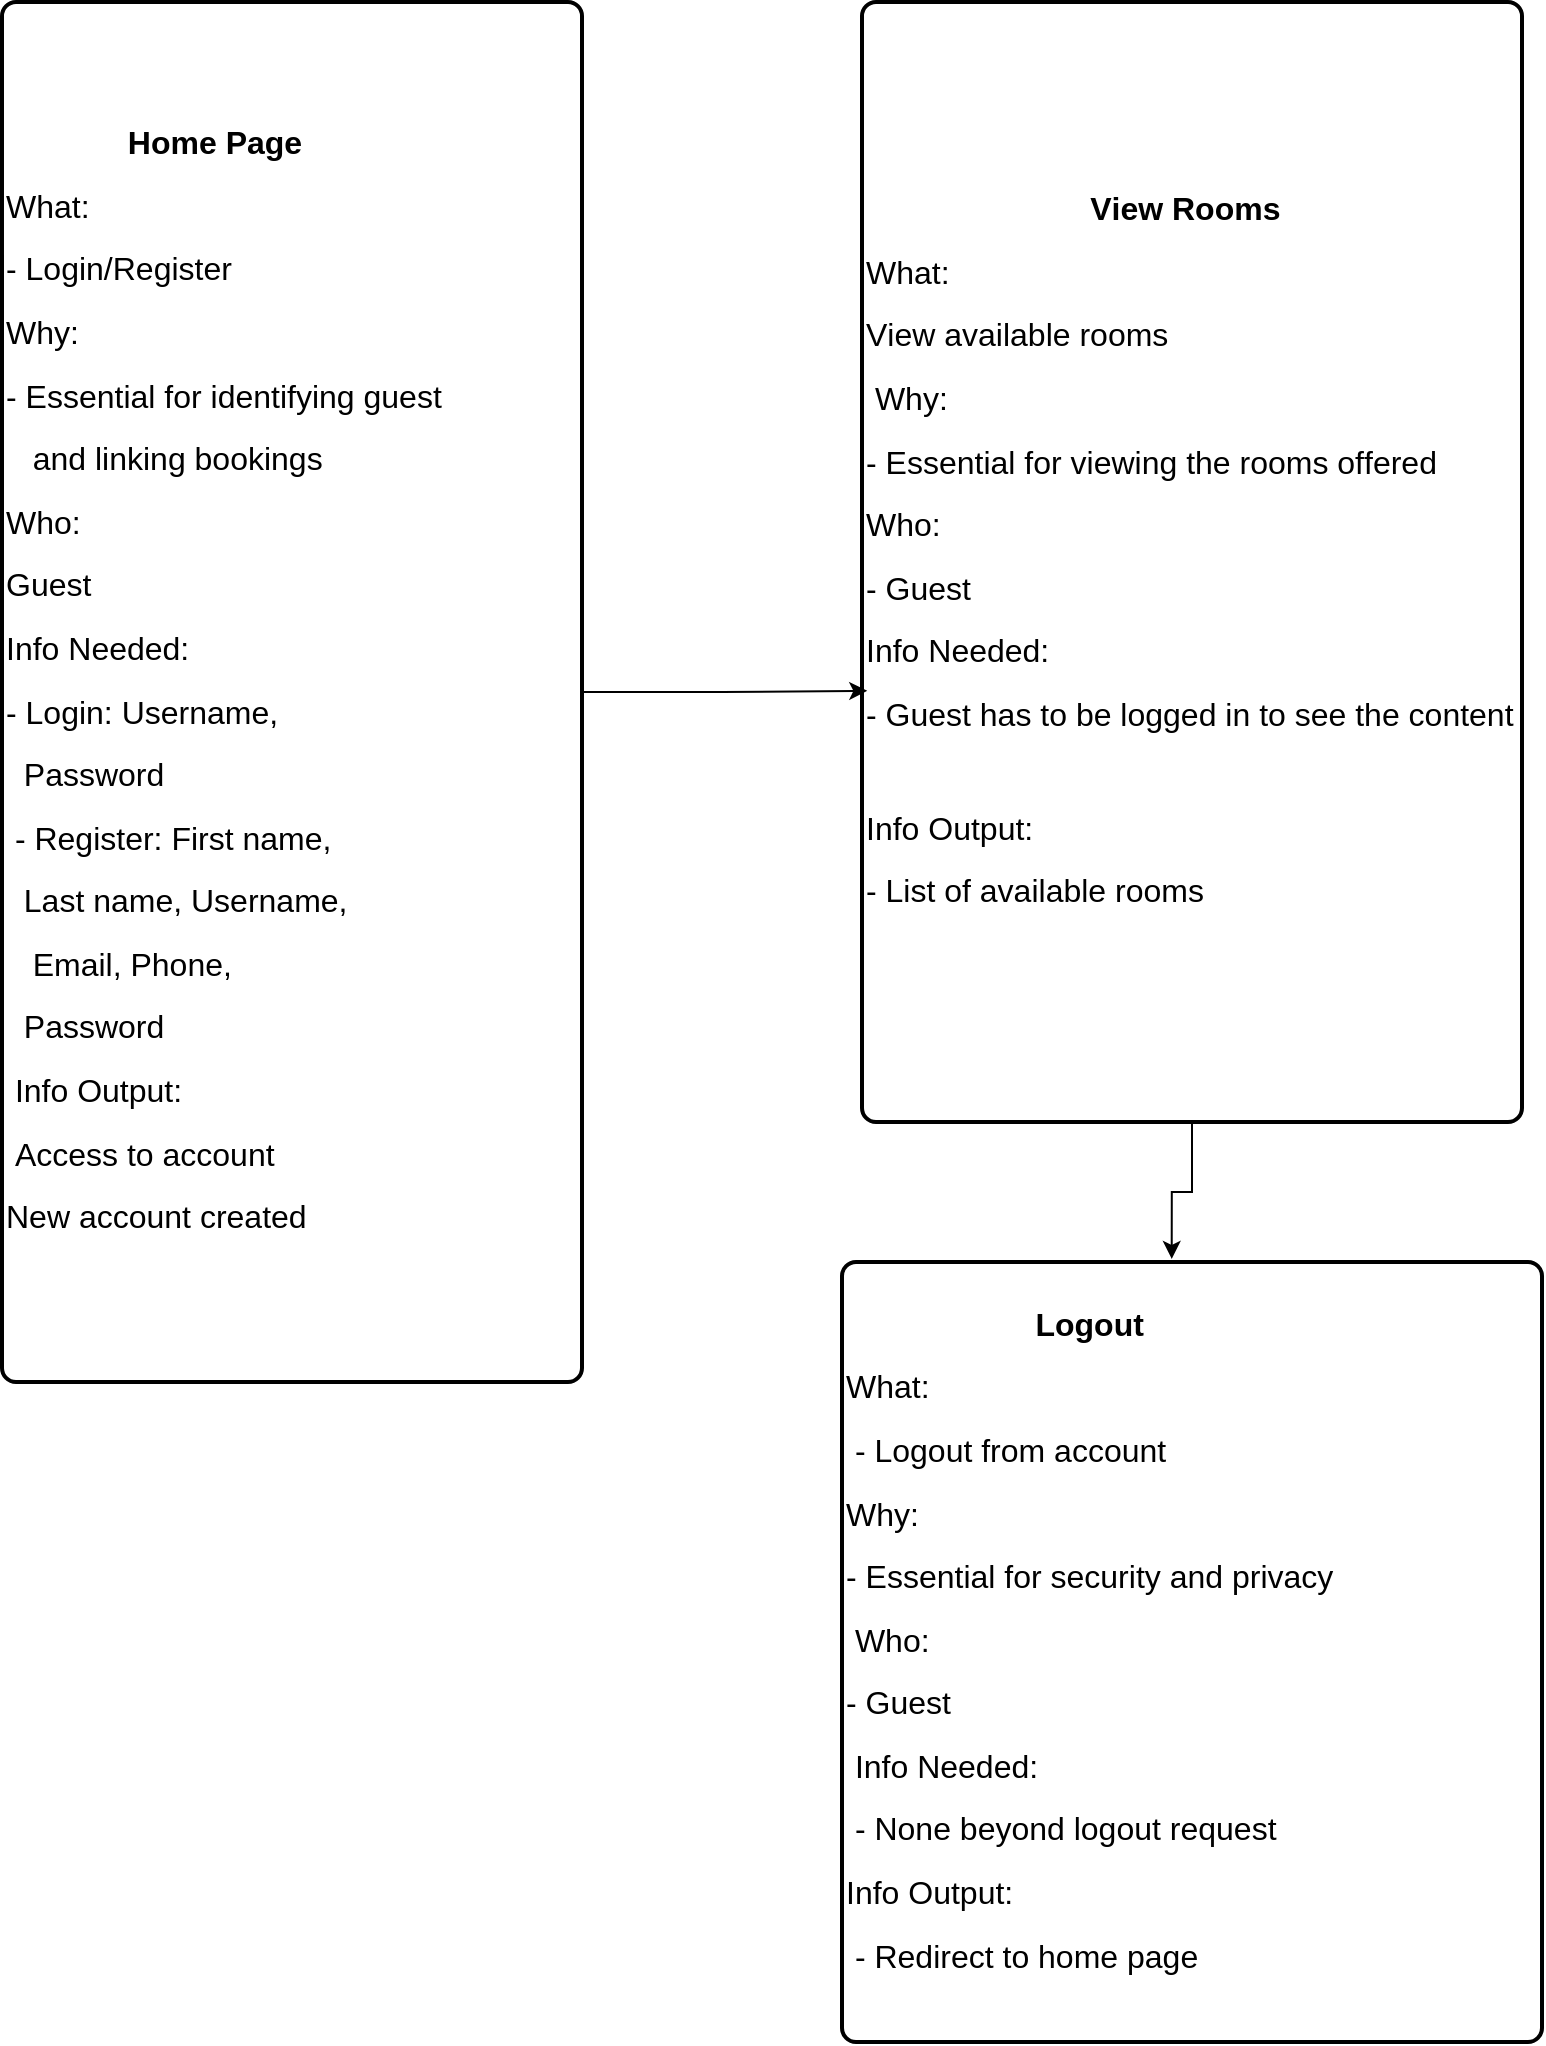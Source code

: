 <mxfile version="24.4.10" type="device">
  <diagram id="MxqQQdUui2hwVvvxZMwn" name="Page-1">
    <mxGraphModel dx="1829" dy="1738" grid="1" gridSize="10" guides="1" tooltips="1" connect="1" arrows="1" fold="1" page="1" pageScale="1" pageWidth="827" pageHeight="1169" math="0" shadow="0">
      <root>
        <mxCell id="0" />
        <mxCell id="1" parent="0" />
        <mxCell id="vOghJdvfsQeH_R52U6C_-2" value="&lt;div style=&quot;-webkit-user-drag: none; -webkit-tap-highlight-color: transparent; margin: 0px; padding: 0px; user-select: text; clear: both; cursor: text; overflow: visible; position: relative; direction: ltr; font-family: &amp;quot;Segoe UI&amp;quot;, &amp;quot;Segoe UI Web&amp;quot;, Arial, Verdana, sans-serif; background-color: rgb(255, 255, 255);&quot; class=&quot;OutlineElement Ltr SCXW244454190 BCX8&quot;&gt;&lt;p style=&quot;text-align: center; -webkit-user-drag: none; -webkit-tap-highlight-color: transparent; margin: 0px 0px 10.667px; padding: 0px; user-select: text; overflow-wrap: break-word; white-space-collapse: preserve; vertical-align: baseline; font-kerning: none; background-color: transparent; color: windowtext;&quot; lang=&quot;EN-US&quot; class=&quot;Paragraph SCXW244454190 BCX8&quot;&gt;&lt;span style=&quot;-webkit-user-drag: none; -webkit-tap-highlight-color: transparent; margin: 0px; padding: 0px; user-select: text; font-variant-ligatures: none !important; font-size: 12pt; line-height: 20.925px; font-family: Aptos, Aptos_EmbeddedFont, Aptos_MSFontService, sans-serif;&quot; class=&quot;TextRun SCXW244454190 BCX8&quot; lang=&quot;EN-US&quot; data-contrast=&quot;auto&quot;&gt;&lt;b&gt;Home Page&amp;nbsp;&lt;/b&gt;&amp;nbsp;&amp;nbsp;&amp;nbsp;&amp;nbsp;&amp;nbsp;&amp;nbsp;&lt;/span&gt;&lt;span style=&quot;-webkit-user-drag: none; -webkit-tap-highlight-color: transparent; margin: 0px; padding: 0px; user-select: text; font-size: 12pt; line-height: 20.925px; font-family: Aptos, Aptos_EmbeddedFont, Aptos_MSFontService, sans-serif;&quot; data-ccp-props=&quot;{}&quot; class=&quot;EOP SCXW244454190 BCX8&quot;&gt;&amp;nbsp;&lt;/span&gt;&lt;/p&gt;&lt;/div&gt;&lt;div style=&quot;-webkit-user-drag: none; -webkit-tap-highlight-color: transparent; margin: 0px; padding: 0px; user-select: text; clear: both; cursor: text; overflow: visible; position: relative; direction: ltr; font-family: &amp;quot;Segoe UI&amp;quot;, &amp;quot;Segoe UI Web&amp;quot;, Arial, Verdana, sans-serif; background-color: rgb(255, 255, 255);&quot; class=&quot;OutlineElement Ltr SCXW244454190 BCX8&quot;&gt;&lt;p style=&quot;-webkit-user-drag: none; -webkit-tap-highlight-color: transparent; margin: 0px 0px 10.667px; padding: 0px; user-select: text; overflow-wrap: break-word; white-space-collapse: preserve; vertical-align: baseline; font-kerning: none; background-color: transparent; color: windowtext;&quot; lang=&quot;EN-US&quot; class=&quot;Paragraph SCXW244454190 BCX8&quot;&gt;&lt;span style=&quot;-webkit-user-drag: none; -webkit-tap-highlight-color: transparent; margin: 0px; padding: 0px; user-select: text; font-variant-ligatures: none !important; font-size: 12pt; line-height: 20.925px; font-family: Aptos, Aptos_EmbeddedFont, Aptos_MSFontService, sans-serif;&quot; class=&quot;TextRun SCXW244454190 BCX8&quot; lang=&quot;EN-US&quot; data-contrast=&quot;auto&quot;&gt;What:&amp;nbsp;&amp;nbsp;&amp;nbsp;&amp;nbsp;&amp;nbsp;&amp;nbsp;&amp;nbsp;&amp;nbsp;&amp;nbsp;&amp;nbsp;&amp;nbsp;&amp;nbsp;&amp;nbsp;&amp;nbsp;&amp;nbsp;&amp;nbsp;&amp;nbsp;&amp;nbsp; &lt;/span&gt;&lt;span style=&quot;-webkit-user-drag: none; -webkit-tap-highlight-color: transparent; margin: 0px; padding: 0px; user-select: text; font-size: 12pt; line-height: 20.925px; font-family: Aptos, Aptos_EmbeddedFont, Aptos_MSFontService, sans-serif;&quot; data-ccp-props=&quot;{}&quot; class=&quot;EOP SCXW244454190 BCX8&quot;&gt;&amp;nbsp;&lt;/span&gt;&lt;/p&gt;&lt;/div&gt;&lt;div style=&quot;-webkit-user-drag: none; -webkit-tap-highlight-color: transparent; margin: 0px; padding: 0px; user-select: text; clear: both; cursor: text; overflow: visible; position: relative; direction: ltr; font-family: &amp;quot;Segoe UI&amp;quot;, &amp;quot;Segoe UI Web&amp;quot;, Arial, Verdana, sans-serif; background-color: rgb(255, 255, 255);&quot; class=&quot;OutlineElement Ltr SCXW244454190 BCX8&quot;&gt;&lt;p style=&quot;-webkit-user-drag: none; -webkit-tap-highlight-color: transparent; margin: 0px 0px 10.667px; padding: 0px; user-select: text; overflow-wrap: break-word; white-space-collapse: preserve; vertical-align: baseline; font-kerning: none; background-color: transparent; color: windowtext;&quot; lang=&quot;EN-US&quot; class=&quot;Paragraph SCXW244454190 BCX8&quot;&gt;&lt;span style=&quot;-webkit-user-drag: none; -webkit-tap-highlight-color: transparent; margin: 0px; padding: 0px; user-select: text; font-variant-ligatures: none !important; font-size: 12pt; line-height: 20.925px; font-family: Aptos, Aptos_EmbeddedFont, Aptos_MSFontService, sans-serif;&quot; class=&quot;TextRun SCXW244454190 BCX8&quot; lang=&quot;EN-US&quot; data-contrast=&quot;auto&quot;&gt;- Login/Register&amp;nbsp;&amp;nbsp;&amp;nbsp;&amp;nbsp;&amp;nbsp;&amp;nbsp;&amp;nbsp; &lt;/span&gt;&lt;span style=&quot;-webkit-user-drag: none; -webkit-tap-highlight-color: transparent; margin: 0px; padding: 0px; user-select: text; font-size: 12pt; line-height: 20.925px; font-family: Aptos, Aptos_EmbeddedFont, Aptos_MSFontService, sans-serif;&quot; data-ccp-props=&quot;{}&quot; class=&quot;EOP SCXW244454190 BCX8&quot;&gt;&amp;nbsp;&lt;/span&gt;&lt;/p&gt;&lt;/div&gt;&lt;div style=&quot;-webkit-user-drag: none; -webkit-tap-highlight-color: transparent; margin: 0px; padding: 0px; user-select: text; clear: both; cursor: text; overflow: visible; position: relative; direction: ltr; font-family: &amp;quot;Segoe UI&amp;quot;, &amp;quot;Segoe UI Web&amp;quot;, Arial, Verdana, sans-serif; background-color: rgb(255, 255, 255);&quot; class=&quot;OutlineElement Ltr SCXW244454190 BCX8&quot;&gt;&lt;p style=&quot;-webkit-user-drag: none; -webkit-tap-highlight-color: transparent; margin: 0px 0px 10.667px; padding: 0px; user-select: text; overflow-wrap: break-word; white-space-collapse: preserve; vertical-align: baseline; font-kerning: none; background-color: transparent; color: windowtext;&quot; lang=&quot;EN-US&quot; class=&quot;Paragraph SCXW244454190 BCX8&quot;&gt;&lt;span style=&quot;-webkit-user-drag: none; -webkit-tap-highlight-color: transparent; margin: 0px; padding: 0px; user-select: text; font-variant-ligatures: none !important; font-size: 12pt; line-height: 20.925px; font-family: Aptos, Aptos_EmbeddedFont, Aptos_MSFontService, sans-serif;&quot; class=&quot;TextRun SCXW244454190 BCX8&quot; lang=&quot;EN-US&quot; data-contrast=&quot;auto&quot;&gt;Why:&amp;nbsp;&amp;nbsp;&amp;nbsp;&amp;nbsp;&amp;nbsp;&amp;nbsp;&amp;nbsp;&amp;nbsp;&amp;nbsp;&amp;nbsp;&amp;nbsp;&amp;nbsp;&amp;nbsp;&amp;nbsp;&amp;nbsp;&amp;nbsp;&amp;nbsp;&amp;nbsp;&amp;nbsp; &lt;/span&gt;&lt;span style=&quot;-webkit-user-drag: none; -webkit-tap-highlight-color: transparent; margin: 0px; padding: 0px; user-select: text; font-size: 12pt; line-height: 20.925px; font-family: Aptos, Aptos_EmbeddedFont, Aptos_MSFontService, sans-serif;&quot; data-ccp-props=&quot;{}&quot; class=&quot;EOP SCXW244454190 BCX8&quot;&gt;&amp;nbsp;&lt;/span&gt;&lt;/p&gt;&lt;/div&gt;&lt;div style=&quot;-webkit-user-drag: none; -webkit-tap-highlight-color: transparent; margin: 0px; padding: 0px; user-select: text; clear: both; cursor: text; overflow: visible; position: relative; direction: ltr; font-family: &amp;quot;Segoe UI&amp;quot;, &amp;quot;Segoe UI Web&amp;quot;, Arial, Verdana, sans-serif; background-color: rgb(255, 255, 255);&quot; class=&quot;OutlineElement Ltr SCXW244454190 BCX8&quot;&gt;&lt;p style=&quot;-webkit-user-drag: none; -webkit-tap-highlight-color: transparent; margin: 0px 0px 10.667px; padding: 0px; user-select: text; overflow-wrap: break-word; white-space-collapse: preserve; vertical-align: baseline; font-kerning: none; background-color: transparent; color: windowtext;&quot; lang=&quot;EN-US&quot; class=&quot;Paragraph SCXW244454190 BCX8&quot;&gt;&lt;span style=&quot;-webkit-user-drag: none; -webkit-tap-highlight-color: transparent; margin: 0px; padding: 0px; user-select: text; font-variant-ligatures: none !important; font-size: 12pt; line-height: 20.925px; font-family: Aptos, Aptos_EmbeddedFont, Aptos_MSFontService, sans-serif;&quot; class=&quot;TextRun SCXW244454190 BCX8&quot; lang=&quot;EN-US&quot; data-contrast=&quot;auto&quot;&gt;- Essential for&amp;nbsp;&lt;/span&gt;&lt;span style=&quot;background-color: transparent; color: windowtext; -webkit-user-drag: none; -webkit-tap-highlight-color: transparent; margin: 0px; padding: 0px; user-select: text; font-size: 12pt; line-height: 20.925px; font-family: Aptos, Aptos_EmbeddedFont, Aptos_MSFontService, sans-serif; font-variant-ligatures: none !important;&quot; class=&quot;TextRun SCXW244454190 BCX8&quot; lang=&quot;EN-US&quot; data-contrast=&quot;auto&quot;&gt;&lt;span style=&quot;-webkit-user-drag: none; -webkit-tap-highlight-color: transparent; margin: 0px; padding: 0px; user-select: text;&quot; class=&quot;NormalTextRun SCXW244454190 BCX8&quot;&gt;identifying&lt;/span&gt;&lt;span style=&quot;-webkit-user-drag: none; -webkit-tap-highlight-color: transparent; margin: 0px; padding: 0px; user-select: text;&quot; class=&quot;NormalTextRun SCXW244454190 BCX8&quot;&gt; guest&amp;nbsp;&amp;nbsp;&amp;nbsp;&amp;nbsp; &lt;/span&gt;&lt;/span&gt;&lt;span style=&quot;background-color: transparent; color: windowtext; -webkit-user-drag: none; -webkit-tap-highlight-color: transparent; margin: 0px; padding: 0px; user-select: text; font-size: 12pt; line-height: 20.925px; font-family: Aptos, Aptos_EmbeddedFont, Aptos_MSFontService, sans-serif;&quot; data-ccp-props=&quot;{}&quot; class=&quot;EOP SCXW244454190 BCX8&quot;&gt;&amp;nbsp;&lt;/span&gt;&lt;/p&gt;&lt;/div&gt;&lt;div style=&quot;-webkit-user-drag: none; -webkit-tap-highlight-color: transparent; margin: 0px; padding: 0px; user-select: text; clear: both; cursor: text; overflow: visible; position: relative; direction: ltr; font-family: &amp;quot;Segoe UI&amp;quot;, &amp;quot;Segoe UI Web&amp;quot;, Arial, Verdana, sans-serif; background-color: rgb(255, 255, 255);&quot; class=&quot;OutlineElement Ltr SCXW244454190 BCX8&quot;&gt;&lt;p style=&quot;-webkit-user-drag: none; -webkit-tap-highlight-color: transparent; margin: 0px 0px 10.667px; padding: 0px; user-select: text; overflow-wrap: break-word; white-space-collapse: preserve; vertical-align: baseline; font-kerning: none; background-color: transparent; color: windowtext;&quot; lang=&quot;EN-US&quot; class=&quot;Paragraph SCXW244454190 BCX8&quot;&gt;&lt;span style=&quot;-webkit-user-drag: none; -webkit-tap-highlight-color: transparent; margin: 0px; padding: 0px; user-select: text; font-variant-ligatures: none !important; font-size: 12pt; line-height: 20.925px; font-family: Aptos, Aptos_EmbeddedFont, Aptos_MSFontService, sans-serif;&quot; class=&quot;TextRun SCXW244454190 BCX8&quot; lang=&quot;EN-US&quot; data-contrast=&quot;auto&quot;&gt;&lt;span style=&quot;-webkit-user-drag: none; -webkit-tap-highlight-color: transparent; margin: 0px; padding: 0px; user-select: text;&quot; class=&quot;NormalTextRun SCXW244454190 BCX8&quot;&gt;&amp;nbsp;&amp;nbsp; and linking &lt;/span&gt;&lt;span style=&quot;-webkit-user-drag: none; -webkit-tap-highlight-color: transparent; margin: 0px; padding: 0px; user-select: text;&quot; class=&quot;NormalTextRun SCXW244454190 BCX8&quot;&gt;bookings&amp;nbsp; &lt;/span&gt;&lt;/span&gt;&lt;span style=&quot;-webkit-user-drag: none; -webkit-tap-highlight-color: transparent; margin: 0px; padding: 0px; user-select: text; font-size: 12pt; line-height: 20.925px; font-family: Aptos, Aptos_EmbeddedFont, Aptos_MSFontService, sans-serif;&quot; data-ccp-props=&quot;{}&quot; class=&quot;EOP SCXW244454190 BCX8&quot;&gt;&amp;nbsp;&lt;/span&gt;&lt;/p&gt;&lt;/div&gt;&lt;div style=&quot;-webkit-user-drag: none; -webkit-tap-highlight-color: transparent; margin: 0px; padding: 0px; user-select: text; clear: both; cursor: text; overflow: visible; position: relative; direction: ltr; font-family: &amp;quot;Segoe UI&amp;quot;, &amp;quot;Segoe UI Web&amp;quot;, Arial, Verdana, sans-serif; background-color: rgb(255, 255, 255);&quot; class=&quot;OutlineElement Ltr SCXW244454190 BCX8&quot;&gt;&lt;p style=&quot;-webkit-user-drag: none; -webkit-tap-highlight-color: transparent; margin: 0px 0px 10.667px; padding: 0px; user-select: text; overflow-wrap: break-word; white-space-collapse: preserve; vertical-align: baseline; font-kerning: none; background-color: transparent; color: windowtext;&quot; lang=&quot;EN-US&quot; class=&quot;Paragraph SCXW244454190 BCX8&quot;&gt;&lt;span style=&quot;-webkit-user-drag: none; -webkit-tap-highlight-color: transparent; margin: 0px; padding: 0px; user-select: text; font-variant-ligatures: none !important; font-size: 12pt; line-height: 20.925px; font-family: Aptos, Aptos_EmbeddedFont, Aptos_MSFontService, sans-serif;&quot; class=&quot;TextRun SCXW244454190 BCX8&quot; lang=&quot;EN-US&quot; data-contrast=&quot;auto&quot;&gt;Who:&amp;nbsp;&amp;nbsp;&amp;nbsp;&amp;nbsp;&amp;nbsp;&amp;nbsp;&amp;nbsp;&amp;nbsp;&amp;nbsp;&amp;nbsp;&amp;nbsp;&amp;nbsp;&amp;nbsp;&amp;nbsp;&amp;nbsp;&amp;nbsp;&amp;nbsp;&amp;nbsp;&amp;nbsp; &lt;/span&gt;&lt;span style=&quot;-webkit-user-drag: none; -webkit-tap-highlight-color: transparent; margin: 0px; padding: 0px; user-select: text; font-size: 12pt; line-height: 20.925px; font-family: Aptos, Aptos_EmbeddedFont, Aptos_MSFontService, sans-serif;&quot; data-ccp-props=&quot;{}&quot; class=&quot;EOP SCXW244454190 BCX8&quot;&gt;&amp;nbsp;&lt;/span&gt;&lt;/p&gt;&lt;/div&gt;&lt;div style=&quot;-webkit-user-drag: none; -webkit-tap-highlight-color: transparent; margin: 0px; padding: 0px; user-select: text; clear: both; cursor: text; overflow: visible; position: relative; direction: ltr; font-family: &amp;quot;Segoe UI&amp;quot;, &amp;quot;Segoe UI Web&amp;quot;, Arial, Verdana, sans-serif; background-color: rgb(255, 255, 255);&quot; class=&quot;OutlineElement Ltr SCXW244454190 BCX8&quot;&gt;&lt;p style=&quot;-webkit-user-drag: none; -webkit-tap-highlight-color: transparent; margin: 0px 0px 10.667px; padding: 0px; user-select: text; overflow-wrap: break-word; white-space-collapse: preserve; vertical-align: baseline; font-kerning: none; background-color: transparent; color: windowtext;&quot; lang=&quot;EN-US&quot; class=&quot;Paragraph SCXW244454190 BCX8&quot;&gt;&lt;span style=&quot;-webkit-user-drag: none; -webkit-tap-highlight-color: transparent; margin: 0px; padding: 0px; user-select: text; font-variant-ligatures: none !important; font-size: 12pt; line-height: 20.925px; font-family: Aptos, Aptos_EmbeddedFont, Aptos_MSFontService, sans-serif;&quot; class=&quot;TextRun SCXW244454190 BCX8&quot; lang=&quot;EN-US&quot; data-contrast=&quot;auto&quot;&gt;Guest&amp;nbsp;&amp;nbsp;&amp;nbsp;&amp;nbsp;&amp;nbsp;&amp;nbsp;&amp;nbsp;&amp;nbsp;&amp;nbsp;&amp;nbsp;&amp;nbsp;&amp;nbsp;&amp;nbsp;&amp;nbsp;&amp;nbsp;&amp;nbsp; &lt;/span&gt;&lt;span style=&quot;-webkit-user-drag: none; -webkit-tap-highlight-color: transparent; margin: 0px; padding: 0px; user-select: text; font-size: 12pt; line-height: 20.925px; font-family: Aptos, Aptos_EmbeddedFont, Aptos_MSFontService, sans-serif;&quot; data-ccp-props=&quot;{}&quot; class=&quot;EOP SCXW244454190 BCX8&quot;&gt;&amp;nbsp;&lt;/span&gt;&lt;/p&gt;&lt;/div&gt;&lt;div style=&quot;-webkit-user-drag: none; -webkit-tap-highlight-color: transparent; margin: 0px; padding: 0px; user-select: text; clear: both; cursor: text; overflow: visible; position: relative; direction: ltr; font-family: &amp;quot;Segoe UI&amp;quot;, &amp;quot;Segoe UI Web&amp;quot;, Arial, Verdana, sans-serif; background-color: rgb(255, 255, 255);&quot; class=&quot;OutlineElement Ltr SCXW244454190 BCX8&quot;&gt;&lt;p style=&quot;-webkit-user-drag: none; -webkit-tap-highlight-color: transparent; margin: 0px 0px 10.667px; padding: 0px; user-select: text; overflow-wrap: break-word; white-space-collapse: preserve; vertical-align: baseline; font-kerning: none; background-color: transparent; color: windowtext;&quot; lang=&quot;EN-US&quot; class=&quot;Paragraph SCXW244454190 BCX8&quot;&gt;&lt;span style=&quot;-webkit-user-drag: none; -webkit-tap-highlight-color: transparent; margin: 0px; padding: 0px; user-select: text; font-variant-ligatures: none !important; font-size: 12pt; line-height: 20.925px; font-family: Aptos, Aptos_EmbeddedFont, Aptos_MSFontService, sans-serif;&quot; class=&quot;TextRun SCXW244454190 BCX8&quot; lang=&quot;EN-US&quot; data-contrast=&quot;auto&quot;&gt;Info Needed:&amp;nbsp;&lt;/span&gt;&lt;span style=&quot;-webkit-user-drag: none; -webkit-tap-highlight-color: transparent; margin: 0px; padding: 0px; user-select: text; font-size: 12pt; line-height: 20.925px; font-family: Aptos, Aptos_EmbeddedFont, Aptos_MSFontService, sans-serif;&quot; data-ccp-props=&quot;{}&quot; class=&quot;EOP SCXW244454190 BCX8&quot;&gt;&amp;nbsp;&lt;/span&gt;&lt;/p&gt;&lt;/div&gt;&lt;div style=&quot;-webkit-user-drag: none; -webkit-tap-highlight-color: transparent; margin: 0px; padding: 0px; user-select: text; clear: both; cursor: text; overflow: visible; position: relative; direction: ltr; font-family: &amp;quot;Segoe UI&amp;quot;, &amp;quot;Segoe UI Web&amp;quot;, Arial, Verdana, sans-serif; background-color: rgb(255, 255, 255);&quot; class=&quot;OutlineElement Ltr SCXW244454190 BCX8&quot;&gt;&lt;p style=&quot;-webkit-user-drag: none; -webkit-tap-highlight-color: transparent; margin: 0px 0px 10.667px; padding: 0px; user-select: text; overflow-wrap: break-word; white-space-collapse: preserve; vertical-align: baseline; font-kerning: none; background-color: transparent; color: windowtext;&quot; lang=&quot;EN-US&quot; class=&quot;Paragraph SCXW244454190 BCX8&quot;&gt;&lt;span style=&quot;-webkit-user-drag: none; -webkit-tap-highlight-color: transparent; margin: 0px; padding: 0px; user-select: text; font-variant-ligatures: none !important; font-size: 12pt; line-height: 20.925px; font-family: Aptos, Aptos_EmbeddedFont, Aptos_MSFontService, sans-serif;&quot; class=&quot;TextRun SCXW244454190 BCX8&quot; lang=&quot;EN-US&quot; data-contrast=&quot;auto&quot;&gt;&lt;span style=&quot;-webkit-user-drag: none; -webkit-tap-highlight-color: transparent; margin: 0px; padding: 0px; user-select: text;&quot; class=&quot;NormalTextRun SCXW244454190 BCX8&quot;&gt;- Login: &lt;/span&gt;&lt;span style=&quot;-webkit-user-drag: none; -webkit-tap-highlight-color: transparent; margin: 0px; padding: 0px; user-select: text;&quot; class=&quot;NormalTextRun SCXW244454190 BCX8&quot;&gt;Username,&amp;nbsp;&amp;nbsp;&amp;nbsp;&lt;/span&gt;&lt;span style=&quot;-webkit-user-drag: none; -webkit-tap-highlight-color: transparent; margin: 0px; padding: 0px; user-select: text;&quot; class=&quot;NormalTextRun SCXW244454190 BCX8&quot;&gt;&amp;nbsp;&amp;nbsp; &lt;/span&gt;&lt;/span&gt;&lt;span style=&quot;-webkit-user-drag: none; -webkit-tap-highlight-color: transparent; margin: 0px; padding: 0px; user-select: text; font-size: 12pt; line-height: 20.925px; font-family: Aptos, Aptos_EmbeddedFont, Aptos_MSFontService, sans-serif;&quot; data-ccp-props=&quot;{}&quot; class=&quot;EOP SCXW244454190 BCX8&quot;&gt;&amp;nbsp;&lt;/span&gt;&lt;/p&gt;&lt;/div&gt;&lt;div style=&quot;-webkit-user-drag: none; -webkit-tap-highlight-color: transparent; margin: 0px; padding: 0px; user-select: text; clear: both; cursor: text; overflow: visible; position: relative; direction: ltr; font-family: &amp;quot;Segoe UI&amp;quot;, &amp;quot;Segoe UI Web&amp;quot;, Arial, Verdana, sans-serif; background-color: rgb(255, 255, 255);&quot; class=&quot;OutlineElement Ltr SCXW244454190 BCX8&quot;&gt;&lt;p style=&quot;-webkit-user-drag: none; -webkit-tap-highlight-color: transparent; margin: 0px 0px 10.667px; padding: 0px; user-select: text; overflow-wrap: break-word; white-space-collapse: preserve; vertical-align: baseline; font-kerning: none; background-color: transparent; color: windowtext;&quot; lang=&quot;EN-US&quot; class=&quot;Paragraph SCXW244454190 BCX8&quot;&gt;&lt;span style=&quot;-webkit-user-drag: none; -webkit-tap-highlight-color: transparent; margin: 0px; padding: 0px; user-select: text; font-variant-ligatures: none !important; font-size: 12pt; line-height: 20.925px; font-family: Aptos, Aptos_EmbeddedFont, Aptos_MSFontService, sans-serif;&quot; class=&quot;TextRun SCXW244454190 BCX8&quot; lang=&quot;EN-US&quot; data-contrast=&quot;auto&quot;&gt;&amp;nbsp; Password&amp;nbsp;&amp;nbsp;&amp;nbsp;&amp;nbsp;&amp;nbsp;&amp;nbsp;&amp;nbsp;&amp;nbsp;&amp;nbsp;&amp;nbsp;&amp;nbsp;&amp;nbsp;&amp;nbsp; &lt;/span&gt;&lt;span style=&quot;-webkit-user-drag: none; -webkit-tap-highlight-color: transparent; margin: 0px; padding: 0px; user-select: text; font-size: 12pt; line-height: 20.925px; font-family: Aptos, Aptos_EmbeddedFont, Aptos_MSFontService, sans-serif;&quot; data-ccp-props=&quot;{}&quot; class=&quot;EOP SCXW244454190 BCX8&quot;&gt;&amp;nbsp;&lt;/span&gt;&lt;/p&gt;&lt;/div&gt;&lt;div style=&quot;-webkit-user-drag: none; -webkit-tap-highlight-color: transparent; margin: 0px; padding: 0px; user-select: text; clear: both; cursor: text; overflow: visible; position: relative; direction: ltr; font-family: &amp;quot;Segoe UI&amp;quot;, &amp;quot;Segoe UI Web&amp;quot;, Arial, Verdana, sans-serif; background-color: rgb(255, 255, 255);&quot; class=&quot;OutlineElement Ltr SCXW244454190 BCX8&quot;&gt;&lt;p style=&quot;-webkit-user-drag: none; -webkit-tap-highlight-color: transparent; margin: 0px 0px 10.667px; padding: 0px; user-select: text; overflow-wrap: break-word; white-space-collapse: preserve; vertical-align: baseline; font-kerning: none; background-color: transparent; color: windowtext;&quot; lang=&quot;EN-US&quot; class=&quot;Paragraph SCXW244454190 BCX8&quot;&gt;&lt;span style=&quot;-webkit-user-drag: none; -webkit-tap-highlight-color: transparent; margin: 0px; padding: 0px; user-select: text; font-variant-ligatures: none !important; font-size: 12pt; line-height: 20.925px; font-family: Aptos, Aptos_EmbeddedFont, Aptos_MSFontService, sans-serif;&quot; class=&quot;TextRun SCXW244454190 BCX8&quot; lang=&quot;EN-US&quot; data-contrast=&quot;auto&quot;&gt; - Register: First name, &lt;/span&gt;&lt;span style=&quot;-webkit-user-drag: none; -webkit-tap-highlight-color: transparent; margin: 0px; padding: 0px; user-select: text; font-size: 12pt; line-height: 20.925px; font-family: Aptos, Aptos_EmbeddedFont, Aptos_MSFontService, sans-serif;&quot; data-ccp-props=&quot;{}&quot; class=&quot;EOP SCXW244454190 BCX8&quot;&gt;&amp;nbsp;&lt;/span&gt;&lt;/p&gt;&lt;/div&gt;&lt;div style=&quot;-webkit-user-drag: none; -webkit-tap-highlight-color: transparent; margin: 0px; padding: 0px; user-select: text; clear: both; cursor: text; overflow: visible; position: relative; direction: ltr; font-family: &amp;quot;Segoe UI&amp;quot;, &amp;quot;Segoe UI Web&amp;quot;, Arial, Verdana, sans-serif; background-color: rgb(255, 255, 255);&quot; class=&quot;OutlineElement Ltr SCXW244454190 BCX8&quot;&gt;&lt;p style=&quot;-webkit-user-drag: none; -webkit-tap-highlight-color: transparent; margin: 0px 0px 10.667px; padding: 0px; user-select: text; overflow-wrap: break-word; white-space-collapse: preserve; vertical-align: baseline; font-kerning: none; background-color: transparent; color: windowtext;&quot; lang=&quot;EN-US&quot; class=&quot;Paragraph SCXW244454190 BCX8&quot;&gt;&lt;span style=&quot;-webkit-user-drag: none; -webkit-tap-highlight-color: transparent; margin: 0px; padding: 0px; user-select: text; font-variant-ligatures: none !important; font-size: 12pt; line-height: 20.925px; font-family: Aptos, Aptos_EmbeddedFont, Aptos_MSFontService, sans-serif;&quot; class=&quot;TextRun SCXW244454190 BCX8&quot; lang=&quot;EN-US&quot; data-contrast=&quot;auto&quot;&gt;&lt;span style=&quot;-webkit-user-drag: none; -webkit-tap-highlight-color: transparent; margin: 0px; padding: 0px; user-select: text;&quot; class=&quot;NormalTextRun SCXW244454190 BCX8&quot;&gt;&amp;nbsp; Last&lt;/span&gt;&lt;span style=&quot;-webkit-user-drag: none; -webkit-tap-highlight-color: transparent; margin: 0px; padding: 0px; user-select: text;&quot; class=&quot;NormalTextRun SCXW244454190 BCX8&quot;&gt; name, Username,&amp;nbsp; &lt;/span&gt;&lt;/span&gt;&lt;span style=&quot;-webkit-user-drag: none; -webkit-tap-highlight-color: transparent; margin: 0px; padding: 0px; user-select: text; font-size: 12pt; line-height: 20.925px; font-family: Aptos, Aptos_EmbeddedFont, Aptos_MSFontService, sans-serif;&quot; data-ccp-props=&quot;{}&quot; class=&quot;EOP SCXW244454190 BCX8&quot;&gt;&amp;nbsp;&lt;/span&gt;&lt;/p&gt;&lt;/div&gt;&lt;div style=&quot;-webkit-user-drag: none; -webkit-tap-highlight-color: transparent; margin: 0px; padding: 0px; user-select: text; clear: both; cursor: text; overflow: visible; position: relative; direction: ltr; font-family: &amp;quot;Segoe UI&amp;quot;, &amp;quot;Segoe UI Web&amp;quot;, Arial, Verdana, sans-serif; background-color: rgb(255, 255, 255);&quot; class=&quot;OutlineElement Ltr SCXW244454190 BCX8&quot;&gt;&lt;p style=&quot;-webkit-user-drag: none; -webkit-tap-highlight-color: transparent; margin: 0px 0px 10.667px; padding: 0px; user-select: text; overflow-wrap: break-word; white-space-collapse: preserve; vertical-align: baseline; font-kerning: none; background-color: transparent; color: windowtext;&quot; lang=&quot;EN-US&quot; class=&quot;Paragraph SCXW244454190 BCX8&quot;&gt;&lt;span style=&quot;-webkit-user-drag: none; -webkit-tap-highlight-color: transparent; margin: 0px; padding: 0px; user-select: text; font-variant-ligatures: none !important; font-size: 12pt; line-height: 20.925px; font-family: Aptos, Aptos_EmbeddedFont, Aptos_MSFontService, sans-serif;&quot; class=&quot;TextRun SCXW244454190 BCX8&quot; lang=&quot;EN-US&quot; data-contrast=&quot;auto&quot;&gt;&lt;span style=&quot;-webkit-user-drag: none; -webkit-tap-highlight-color: transparent; margin: 0px; padding: 0px; user-select: text;&quot; class=&quot;NormalTextRun SCXW244454190 BCX8&quot;&gt;&amp;nbsp;&amp;nbsp; Email, &lt;/span&gt;&lt;span style=&quot;-webkit-user-drag: none; -webkit-tap-highlight-color: transparent; margin: 0px; padding: 0px; user-select: text;&quot; class=&quot;NormalTextRun SCXW244454190 BCX8&quot;&gt;Phone,&amp;nbsp;&amp;nbsp;&amp;nbsp;&lt;/span&gt;&lt;span style=&quot;-webkit-user-drag: none; -webkit-tap-highlight-color: transparent; margin: 0px; padding: 0px; user-select: text;&quot; class=&quot;NormalTextRun SCXW244454190 BCX8&quot;&gt;&amp;nbsp;&amp;nbsp;&amp;nbsp;&amp;nbsp;&amp;nbsp; &lt;/span&gt;&lt;/span&gt;&lt;span style=&quot;-webkit-user-drag: none; -webkit-tap-highlight-color: transparent; margin: 0px; padding: 0px; user-select: text; font-size: 12pt; line-height: 20.925px; font-family: Aptos, Aptos_EmbeddedFont, Aptos_MSFontService, sans-serif;&quot; data-ccp-props=&quot;{}&quot; class=&quot;EOP SCXW244454190 BCX8&quot;&gt;&amp;nbsp;&lt;/span&gt;&lt;/p&gt;&lt;/div&gt;&lt;div style=&quot;-webkit-user-drag: none; -webkit-tap-highlight-color: transparent; margin: 0px; padding: 0px; user-select: text; clear: both; cursor: text; overflow: visible; position: relative; direction: ltr; font-family: &amp;quot;Segoe UI&amp;quot;, &amp;quot;Segoe UI Web&amp;quot;, Arial, Verdana, sans-serif; background-color: rgb(255, 255, 255);&quot; class=&quot;OutlineElement Ltr SCXW244454190 BCX8&quot;&gt;&lt;p style=&quot;-webkit-user-drag: none; -webkit-tap-highlight-color: transparent; margin: 0px 0px 10.667px; padding: 0px; user-select: text; overflow-wrap: break-word; white-space-collapse: preserve; vertical-align: baseline; font-kerning: none; background-color: transparent; color: windowtext;&quot; lang=&quot;EN-US&quot; class=&quot;Paragraph SCXW244454190 BCX8&quot;&gt;&lt;span style=&quot;-webkit-user-drag: none; -webkit-tap-highlight-color: transparent; margin: 0px; padding: 0px; user-select: text; font-variant-ligatures: none !important; font-size: 12pt; line-height: 20.925px; font-family: Aptos, Aptos_EmbeddedFont, Aptos_MSFontService, sans-serif;&quot; class=&quot;TextRun SCXW244454190 BCX8&quot; lang=&quot;EN-US&quot; data-contrast=&quot;auto&quot;&gt;&amp;nbsp; Password&lt;/span&gt;&lt;span style=&quot;-webkit-user-drag: none; -webkit-tap-highlight-color: transparent; margin: 0px; padding: 0px; user-select: text; font-size: 12pt; line-height: 20.925px; font-family: Aptos, Aptos_EmbeddedFont, Aptos_MSFontService, sans-serif;&quot; data-ccp-props=&quot;{}&quot; class=&quot;EOP SCXW244454190 BCX8&quot;&gt;&amp;nbsp;&lt;/span&gt;&lt;/p&gt;&lt;/div&gt;&lt;div style=&quot;-webkit-user-drag: none; -webkit-tap-highlight-color: transparent; margin: 0px; padding: 0px; user-select: text; clear: both; cursor: text; overflow: visible; position: relative; direction: ltr; font-family: &amp;quot;Segoe UI&amp;quot;, &amp;quot;Segoe UI Web&amp;quot;, Arial, Verdana, sans-serif; background-color: rgb(255, 255, 255);&quot; class=&quot;OutlineElement Ltr SCXW244454190 BCX8&quot;&gt;&lt;p style=&quot;-webkit-user-drag: none; -webkit-tap-highlight-color: transparent; margin: 0px 0px 10.667px; padding: 0px; user-select: text; overflow-wrap: break-word; white-space-collapse: preserve; vertical-align: baseline; font-kerning: none; background-color: transparent; color: windowtext;&quot; lang=&quot;EN-US&quot; class=&quot;Paragraph SCXW244454190 BCX8&quot;&gt;&lt;span style=&quot;-webkit-user-drag: none; -webkit-tap-highlight-color: transparent; margin: 0px; padding: 0px; user-select: text; font-variant-ligatures: none !important; font-size: 12pt; line-height: 20.925px; font-family: Aptos, Aptos_EmbeddedFont, Aptos_MSFontService, sans-serif;&quot; class=&quot;TextRun SCXW244454190 BCX8&quot; lang=&quot;EN-US&quot; data-contrast=&quot;auto&quot;&gt; Info Output:&amp;nbsp;&amp;nbsp;&amp;nbsp;&lt;/span&gt;&lt;span style=&quot;-webkit-user-drag: none; -webkit-tap-highlight-color: transparent; margin: 0px; padding: 0px; user-select: text; font-size: 12pt; line-height: 20.925px; font-family: Aptos, Aptos_EmbeddedFont, Aptos_MSFontService, sans-serif;&quot; data-ccp-props=&quot;{}&quot; class=&quot;EOP SCXW244454190 BCX8&quot;&gt;&amp;nbsp;&lt;/span&gt;&lt;/p&gt;&lt;/div&gt;&lt;div style=&quot;-webkit-user-drag: none; -webkit-tap-highlight-color: transparent; margin: 0px; padding: 0px; user-select: text; clear: both; cursor: text; overflow: visible; position: relative; direction: ltr; font-family: &amp;quot;Segoe UI&amp;quot;, &amp;quot;Segoe UI Web&amp;quot;, Arial, Verdana, sans-serif; background-color: rgb(255, 255, 255);&quot; class=&quot;OutlineElement Ltr SCXW244454190 BCX8&quot;&gt;&lt;p style=&quot;-webkit-user-drag: none; -webkit-tap-highlight-color: transparent; margin: 0px 0px 10.667px; padding: 0px; user-select: text; overflow-wrap: break-word; white-space-collapse: preserve; vertical-align: baseline; font-kerning: none; background-color: transparent; color: windowtext;&quot; lang=&quot;EN-US&quot; class=&quot;Paragraph SCXW244454190 BCX8&quot;&gt;&lt;span style=&quot;-webkit-user-drag: none; -webkit-tap-highlight-color: transparent; margin: 0px; padding: 0px; user-select: text; font-variant-ligatures: none !important; font-size: 12pt; line-height: 20.925px; font-family: Aptos, Aptos_EmbeddedFont, Aptos_MSFontService, sans-serif;&quot; class=&quot;TextRun SCXW244454190 BCX8&quot; lang=&quot;EN-US&quot; data-contrast=&quot;auto&quot;&gt; Access to account&amp;nbsp;&amp;nbsp;&amp;nbsp;&amp;nbsp; &lt;/span&gt;&lt;span style=&quot;-webkit-user-drag: none; -webkit-tap-highlight-color: transparent; margin: 0px; padding: 0px; user-select: text; font-size: 12pt; line-height: 20.925px; font-family: Aptos, Aptos_EmbeddedFont, Aptos_MSFontService, sans-serif;&quot; data-ccp-props=&quot;{}&quot; class=&quot;EOP SCXW244454190 BCX8&quot;&gt;&amp;nbsp;&lt;/span&gt;&lt;/p&gt;&lt;/div&gt;&lt;div style=&quot;-webkit-user-drag: none; -webkit-tap-highlight-color: transparent; margin: 0px; padding: 0px; user-select: text; clear: both; cursor: text; overflow: visible; position: relative; direction: ltr; font-family: &amp;quot;Segoe UI&amp;quot;, &amp;quot;Segoe UI Web&amp;quot;, Arial, Verdana, sans-serif; background-color: rgb(255, 255, 255);&quot; class=&quot;OutlineElement Ltr SCXW244454190 BCX8&quot;&gt;&lt;p style=&quot;-webkit-user-drag: none; -webkit-tap-highlight-color: transparent; margin: 0px 0px 10.667px; padding: 0px; user-select: text; overflow-wrap: break-word; white-space-collapse: preserve; vertical-align: baseline; font-kerning: none; background-color: transparent; color: windowtext;&quot; lang=&quot;EN-US&quot; class=&quot;Paragraph SCXW244454190 BCX8&quot;&gt;&lt;span style=&quot;-webkit-user-drag: none; -webkit-tap-highlight-color: transparent; margin: 0px; padding: 0px; user-select: text; font-variant-ligatures: none !important; font-size: 12pt; line-height: 20.925px; font-family: Aptos, Aptos_EmbeddedFont, Aptos_MSFontService, sans-serif;&quot; class=&quot;TextRun SCXW244454190 BCX8&quot; lang=&quot;EN-US&quot; data-contrast=&quot;auto&quot;&gt;New account created&lt;/span&gt;&lt;span style=&quot;-webkit-user-drag: none; -webkit-tap-highlight-color: transparent; margin: 0px; padding: 0px; user-select: text; font-size: 12pt; line-height: 20.925px; font-family: Aptos, Aptos_EmbeddedFont, Aptos_MSFontService, sans-serif;&quot; data-ccp-props=&quot;{}&quot; class=&quot;EOP SCXW244454190 BCX8&quot;&gt;&amp;nbsp;&lt;/span&gt;&lt;/p&gt;&lt;/div&gt;" style="rounded=1;whiteSpace=wrap;html=1;absoluteArcSize=1;arcSize=14;strokeWidth=2;align=left;" parent="1" vertex="1">
          <mxGeometry x="-30" y="-370" width="290" height="690" as="geometry" />
        </mxCell>
        <mxCell id="vOghJdvfsQeH_R52U6C_-3" value="&lt;div style=&quot;-webkit-user-drag: none; -webkit-tap-highlight-color: transparent; margin: 0px; padding: 0px; user-select: text; clear: both; cursor: text; overflow: visible; position: relative; direction: ltr; font-family: &amp;quot;Segoe UI&amp;quot;, &amp;quot;Segoe UI Web&amp;quot;, Arial, Verdana, sans-serif; background-color: rgb(255, 255, 255);&quot; class=&quot;OutlineElement Ltr SCXW48596186 BCX8&quot;&gt;&lt;p style=&quot;text-align: center; -webkit-user-drag: none; -webkit-tap-highlight-color: transparent; margin: 0px 0px 10.667px; padding: 0px; user-select: text; overflow-wrap: break-word; white-space-collapse: preserve; vertical-align: baseline; font-kerning: none; background-color: transparent; color: windowtext;&quot; class=&quot;Paragraph SCXW48596186 BCX8&quot;&gt;&lt;span style=&quot;-webkit-user-drag: none; -webkit-tap-highlight-color: transparent; margin: 0px; padding: 0px; user-select: text; font-variant-ligatures: none !important; font-size: 12pt; line-height: 20.925px; font-family: Aptos, Aptos_EmbeddedFont, Aptos_MSFontService, sans-serif; font-weight: bold;&quot; class=&quot;TextRun SCXW48596186 BCX8&quot; lang=&quot;EN-US&quot; data-contrast=&quot;auto&quot;&gt;View Rooms&lt;/span&gt;&lt;span style=&quot;-webkit-user-drag: none; -webkit-tap-highlight-color: transparent; margin: 0px; padding: 0px; user-select: text; font-size: 12pt; line-height: 20.925px; font-family: Aptos, Aptos_EmbeddedFont, Aptos_MSFontService, sans-serif;&quot; data-ccp-props=&quot;{}&quot; class=&quot;EOP SCXW48596186 BCX8&quot;&gt;&amp;nbsp;&lt;/span&gt;&lt;/p&gt;&lt;/div&gt;&lt;div style=&quot;-webkit-user-drag: none; -webkit-tap-highlight-color: transparent; margin: 0px; padding: 0px; user-select: text; clear: both; cursor: text; overflow: visible; position: relative; direction: ltr; font-family: &amp;quot;Segoe UI&amp;quot;, &amp;quot;Segoe UI Web&amp;quot;, Arial, Verdana, sans-serif; background-color: rgb(255, 255, 255);&quot; class=&quot;OutlineElement Ltr SCXW48596186 BCX8&quot;&gt;&lt;p style=&quot;-webkit-user-drag: none; -webkit-tap-highlight-color: transparent; margin: 0px 0px 10.667px; padding: 0px; user-select: text; overflow-wrap: break-word; white-space-collapse: preserve; vertical-align: baseline; font-kerning: none; background-color: transparent; color: windowtext;&quot; class=&quot;Paragraph SCXW48596186 BCX8&quot;&gt;&lt;span style=&quot;-webkit-user-drag: none; -webkit-tap-highlight-color: transparent; margin: 0px; padding: 0px; user-select: text; font-variant-ligatures: none !important; font-size: 12pt; line-height: 20.925px; font-family: Aptos, Aptos_EmbeddedFont, Aptos_MSFontService, sans-serif;&quot; class=&quot;TextRun SCXW48596186 BCX8&quot; lang=&quot;EN-US&quot; data-contrast=&quot;auto&quot;&gt;What:&amp;nbsp;&amp;nbsp;&lt;/span&gt;&lt;span style=&quot;-webkit-user-drag: none; -webkit-tap-highlight-color: transparent; margin: 0px; padding: 0px; user-select: text; font-size: 12pt; line-height: 20.925px; font-family: Aptos, Aptos_EmbeddedFont, Aptos_MSFontService, sans-serif;&quot; data-ccp-props=&quot;{}&quot; class=&quot;EOP SCXW48596186 BCX8&quot;&gt;&amp;nbsp;&lt;/span&gt;&lt;/p&gt;&lt;/div&gt;&lt;div style=&quot;-webkit-user-drag: none; -webkit-tap-highlight-color: transparent; margin: 0px; padding: 0px; user-select: text; clear: both; cursor: text; overflow: visible; position: relative; direction: ltr; font-family: &amp;quot;Segoe UI&amp;quot;, &amp;quot;Segoe UI Web&amp;quot;, Arial, Verdana, sans-serif; background-color: rgb(255, 255, 255);&quot; class=&quot;OutlineElement Ltr SCXW48596186 BCX8&quot;&gt;&lt;p style=&quot;-webkit-user-drag: none; -webkit-tap-highlight-color: transparent; margin: 0px 0px 10.667px; padding: 0px; user-select: text; overflow-wrap: break-word; white-space-collapse: preserve; vertical-align: baseline; font-kerning: none; background-color: transparent; color: windowtext;&quot; class=&quot;Paragraph SCXW48596186 BCX8&quot;&gt;&lt;span style=&quot;-webkit-user-drag: none; -webkit-tap-highlight-color: transparent; margin: 0px; padding: 0px; user-select: text; font-variant-ligatures: none !important; font-size: 12pt; line-height: 20.925px; font-family: Aptos, Aptos_EmbeddedFont, Aptos_MSFontService, sans-serif;&quot; class=&quot;TextRun SCXW48596186 BCX8&quot; lang=&quot;EN-US&quot; data-contrast=&quot;auto&quot;&gt;View available rooms&amp;nbsp;&lt;/span&gt;&lt;span style=&quot;-webkit-user-drag: none; -webkit-tap-highlight-color: transparent; margin: 0px; padding: 0px; user-select: text; font-size: 12pt; line-height: 20.925px; font-family: Aptos, Aptos_EmbeddedFont, Aptos_MSFontService, sans-serif;&quot; data-ccp-props=&quot;{}&quot; class=&quot;EOP SCXW48596186 BCX8&quot;&gt;&amp;nbsp;&lt;/span&gt;&lt;/p&gt;&lt;/div&gt;&lt;div style=&quot;-webkit-user-drag: none; -webkit-tap-highlight-color: transparent; margin: 0px; padding: 0px; user-select: text; clear: both; cursor: text; overflow: visible; position: relative; direction: ltr; font-family: &amp;quot;Segoe UI&amp;quot;, &amp;quot;Segoe UI Web&amp;quot;, Arial, Verdana, sans-serif; background-color: rgb(255, 255, 255);&quot; class=&quot;OutlineElement Ltr SCXW48596186 BCX8&quot;&gt;&lt;p style=&quot;-webkit-user-drag: none; -webkit-tap-highlight-color: transparent; margin: 0px 0px 10.667px; padding: 0px; user-select: text; overflow-wrap: break-word; white-space-collapse: preserve; vertical-align: baseline; font-kerning: none; background-color: transparent; color: windowtext;&quot; class=&quot;Paragraph SCXW48596186 BCX8&quot;&gt;&lt;span style=&quot;-webkit-user-drag: none; -webkit-tap-highlight-color: transparent; margin: 0px; padding: 0px; user-select: text; font-variant-ligatures: none !important; font-size: 12pt; line-height: 20.925px; font-family: Aptos, Aptos_EmbeddedFont, Aptos_MSFontService, sans-serif;&quot; class=&quot;TextRun SCXW48596186 BCX8&quot; lang=&quot;EN-US&quot; data-contrast=&quot;auto&quot;&gt;&lt;span style=&quot;-webkit-user-drag: none; -webkit-tap-highlight-color: transparent; margin: 0px; padding: 0px; user-select: text;&quot; class=&quot;NormalTextRun SCXW48596186 BCX8&quot;&gt;&amp;nbsp;Why:&amp;nbsp;&lt;/span&gt;&lt;span style=&quot;-webkit-user-drag: none; -webkit-tap-highlight-color: transparent; margin: 0px; padding: 0px; user-select: text;&quot; class=&quot;NormalTextRun SCXW48596186 BCX8&quot;&gt;&amp;nbsp;&lt;/span&gt;&lt;/span&gt;&lt;span style=&quot;-webkit-user-drag: none; -webkit-tap-highlight-color: transparent; margin: 0px; padding: 0px; user-select: text; font-size: 12pt; line-height: 20.925px; font-family: Aptos, Aptos_EmbeddedFont, Aptos_MSFontService, sans-serif;&quot; data-ccp-props=&quot;{}&quot; class=&quot;EOP SCXW48596186 BCX8&quot;&gt;&amp;nbsp;&lt;/span&gt;&lt;/p&gt;&lt;/div&gt;&lt;div style=&quot;-webkit-user-drag: none; -webkit-tap-highlight-color: transparent; margin: 0px; padding: 0px; user-select: text; clear: both; cursor: text; overflow: visible; position: relative; direction: ltr; font-family: &amp;quot;Segoe UI&amp;quot;, &amp;quot;Segoe UI Web&amp;quot;, Arial, Verdana, sans-serif; background-color: rgb(255, 255, 255);&quot; class=&quot;OutlineElement Ltr SCXW48596186 BCX8&quot;&gt;&lt;p style=&quot;-webkit-user-drag: none; -webkit-tap-highlight-color: transparent; margin: 0px 0px 10.667px; padding: 0px; user-select: text; overflow-wrap: break-word; white-space-collapse: preserve; vertical-align: baseline; font-kerning: none; background-color: transparent; color: windowtext;&quot; class=&quot;Paragraph SCXW48596186 BCX8&quot;&gt;&lt;span style=&quot;-webkit-user-drag: none; -webkit-tap-highlight-color: transparent; margin: 0px; padding: 0px; user-select: text; font-variant-ligatures: none !important; font-size: 12pt; line-height: 20.925px; font-family: Aptos, Aptos_EmbeddedFont, Aptos_MSFontService, sans-serif;&quot; class=&quot;TextRun SCXW48596186 BCX8&quot; lang=&quot;EN-US&quot; data-contrast=&quot;auto&quot;&gt;- Essential for viewing the rooms offered&lt;/span&gt;&lt;/p&gt;&lt;/div&gt;&lt;div style=&quot;-webkit-user-drag: none; -webkit-tap-highlight-color: transparent; margin: 0px; padding: 0px; user-select: text; clear: both; cursor: text; overflow: visible; position: relative; direction: ltr; font-family: &amp;quot;Segoe UI&amp;quot;, &amp;quot;Segoe UI Web&amp;quot;, Arial, Verdana, sans-serif; background-color: rgb(255, 255, 255);&quot; class=&quot;OutlineElement Ltr SCXW48596186 BCX8&quot;&gt;&lt;p style=&quot;-webkit-user-drag: none; -webkit-tap-highlight-color: transparent; margin: 0px 0px 10.667px; padding: 0px; user-select: text; overflow-wrap: break-word; white-space-collapse: preserve; vertical-align: baseline; font-kerning: none; background-color: transparent; color: windowtext;&quot; class=&quot;Paragraph SCXW48596186 BCX8&quot;&gt;&lt;span style=&quot;-webkit-user-drag: none; -webkit-tap-highlight-color: transparent; margin: 0px; padding: 0px; user-select: text; font-variant-ligatures: none !important; font-size: 12pt; line-height: 20.925px; font-family: Aptos, Aptos_EmbeddedFont, Aptos_MSFontService, sans-serif;&quot; class=&quot;TextRun SCXW48596186 BCX8&quot; lang=&quot;EN-US&quot; data-contrast=&quot;auto&quot;&gt;Who:&amp;nbsp;&lt;/span&gt;&lt;span style=&quot;-webkit-user-drag: none; -webkit-tap-highlight-color: transparent; margin: 0px; padding: 0px; user-select: text; font-size: 12pt; line-height: 20.925px; font-family: Aptos, Aptos_EmbeddedFont, Aptos_MSFontService, sans-serif;&quot; data-ccp-props=&quot;{}&quot; class=&quot;EOP SCXW48596186 BCX8&quot;&gt;&amp;nbsp;&lt;/span&gt;&lt;/p&gt;&lt;/div&gt;&lt;div style=&quot;-webkit-user-drag: none; -webkit-tap-highlight-color: transparent; margin: 0px; padding: 0px; user-select: text; clear: both; cursor: text; overflow: visible; position: relative; direction: ltr; font-family: &amp;quot;Segoe UI&amp;quot;, &amp;quot;Segoe UI Web&amp;quot;, Arial, Verdana, sans-serif; background-color: rgb(255, 255, 255);&quot; class=&quot;OutlineElement Ltr SCXW48596186 BCX8&quot;&gt;&lt;p style=&quot;-webkit-user-drag: none; -webkit-tap-highlight-color: transparent; margin: 0px 0px 10.667px; padding: 0px; user-select: text; overflow-wrap: break-word; white-space-collapse: preserve; vertical-align: baseline; font-kerning: none; background-color: transparent; color: windowtext;&quot; class=&quot;Paragraph SCXW48596186 BCX8&quot;&gt;&lt;span style=&quot;-webkit-user-drag: none; -webkit-tap-highlight-color: transparent; margin: 0px; padding: 0px; user-select: text; font-variant-ligatures: none !important; font-size: 12pt; line-height: 20.925px; font-family: Aptos, Aptos_EmbeddedFont, Aptos_MSFontService, sans-serif;&quot; class=&quot;TextRun SCXW48596186 BCX8&quot; lang=&quot;EN-US&quot; data-contrast=&quot;auto&quot;&gt;- Guest&amp;nbsp;&lt;/span&gt;&lt;span style=&quot;-webkit-user-drag: none; -webkit-tap-highlight-color: transparent; margin: 0px; padding: 0px; user-select: text; font-size: 12pt; line-height: 20.925px; font-family: Aptos, Aptos_EmbeddedFont, Aptos_MSFontService, sans-serif;&quot; data-ccp-props=&quot;{}&quot; class=&quot;EOP SCXW48596186 BCX8&quot;&gt;&amp;nbsp;&lt;/span&gt;&lt;/p&gt;&lt;/div&gt;&lt;div style=&quot;-webkit-user-drag: none; -webkit-tap-highlight-color: transparent; margin: 0px; padding: 0px; user-select: text; clear: both; cursor: text; overflow: visible; position: relative; direction: ltr; font-family: &amp;quot;Segoe UI&amp;quot;, &amp;quot;Segoe UI Web&amp;quot;, Arial, Verdana, sans-serif; background-color: rgb(255, 255, 255);&quot; class=&quot;OutlineElement Ltr SCXW48596186 BCX8&quot;&gt;&lt;p style=&quot;-webkit-user-drag: none; -webkit-tap-highlight-color: transparent; margin: 0px 0px 10.667px; padding: 0px; user-select: text; overflow-wrap: break-word; white-space-collapse: preserve; vertical-align: baseline; font-kerning: none; background-color: transparent; color: windowtext;&quot; class=&quot;Paragraph SCXW48596186 BCX8&quot;&gt;&lt;span style=&quot;-webkit-user-drag: none; -webkit-tap-highlight-color: transparent; margin: 0px; padding: 0px; user-select: text; font-variant-ligatures: none !important; font-size: 12pt; line-height: 20.925px; font-family: Aptos, Aptos_EmbeddedFont, Aptos_MSFontService, sans-serif;&quot; class=&quot;TextRun SCXW48596186 BCX8&quot; lang=&quot;EN-US&quot; data-contrast=&quot;auto&quot;&gt;Info Needed:&amp;nbsp;&lt;/span&gt;&lt;span style=&quot;-webkit-user-drag: none; -webkit-tap-highlight-color: transparent; margin: 0px; padding: 0px; user-select: text; font-size: 12pt; line-height: 20.925px; font-family: Aptos, Aptos_EmbeddedFont, Aptos_MSFontService, sans-serif;&quot; data-ccp-props=&quot;{}&quot; class=&quot;EOP SCXW48596186 BCX8&quot;&gt;&amp;nbsp;&lt;/span&gt;&lt;/p&gt;&lt;/div&gt;&lt;div style=&quot;-webkit-user-drag: none; -webkit-tap-highlight-color: transparent; margin: 0px; padding: 0px; user-select: text; clear: both; cursor: text; overflow: visible; position: relative; direction: ltr; font-family: &amp;quot;Segoe UI&amp;quot;, &amp;quot;Segoe UI Web&amp;quot;, Arial, Verdana, sans-serif; background-color: rgb(255, 255, 255);&quot; class=&quot;OutlineElement Ltr SCXW48596186 BCX8&quot;&gt;&lt;p style=&quot;-webkit-user-drag: none; -webkit-tap-highlight-color: transparent; margin: 0px 0px 10.667px; padding: 0px; user-select: text; overflow-wrap: break-word; white-space-collapse: preserve; vertical-align: baseline; font-kerning: none; background-color: transparent; color: windowtext;&quot; class=&quot;Paragraph SCXW48596186 BCX8&quot;&gt;&lt;span style=&quot;-webkit-user-drag: none; -webkit-tap-highlight-color: transparent; margin: 0px; padding: 0px; user-select: text; font-variant-ligatures: none !important; font-size: 12pt; line-height: 20.925px; font-family: Aptos, Aptos_EmbeddedFont, Aptos_MSFontService, sans-serif;&quot; class=&quot;TextRun SCXW48596186 BCX8&quot; lang=&quot;EN-US&quot; data-contrast=&quot;auto&quot;&gt;- Guest has to be logged in to see the content&lt;/span&gt;&lt;/p&gt;&lt;p style=&quot;-webkit-user-drag: none; -webkit-tap-highlight-color: transparent; margin: 0px 0px 10.667px; padding: 0px; user-select: text; overflow-wrap: break-word; white-space-collapse: preserve; vertical-align: baseline; font-kerning: none; background-color: transparent; color: windowtext;&quot; class=&quot;Paragraph SCXW48596186 BCX8&quot;&gt;&lt;br&gt;&lt;/p&gt;&lt;/div&gt;&lt;div style=&quot;-webkit-user-drag: none; -webkit-tap-highlight-color: transparent; margin: 0px; padding: 0px; user-select: text; clear: both; cursor: text; overflow: visible; position: relative; direction: ltr; font-family: &amp;quot;Segoe UI&amp;quot;, &amp;quot;Segoe UI Web&amp;quot;, Arial, Verdana, sans-serif; background-color: rgb(255, 255, 255);&quot; class=&quot;OutlineElement Ltr SCXW48596186 BCX8&quot;&gt;&lt;p style=&quot;-webkit-user-drag: none; -webkit-tap-highlight-color: transparent; margin: 0px 0px 10.667px; padding: 0px; user-select: text; overflow-wrap: break-word; white-space-collapse: preserve; vertical-align: baseline; font-kerning: none; background-color: transparent; color: windowtext;&quot; class=&quot;Paragraph SCXW48596186 BCX8&quot;&gt;&lt;span style=&quot;-webkit-user-drag: none; -webkit-tap-highlight-color: transparent; margin: 0px; padding: 0px; user-select: text; font-variant-ligatures: none !important; font-size: 12pt; line-height: 20.925px; font-family: Aptos, Aptos_EmbeddedFont, Aptos_MSFontService, sans-serif;&quot; class=&quot;TextRun SCXW48596186 BCX8&quot; lang=&quot;EN-US&quot; data-contrast=&quot;auto&quot;&gt;Info Output:&amp;nbsp;&lt;/span&gt;&lt;span style=&quot;-webkit-user-drag: none; -webkit-tap-highlight-color: transparent; margin: 0px; padding: 0px; user-select: text; font-size: 12pt; line-height: 20.925px; font-family: Aptos, Aptos_EmbeddedFont, Aptos_MSFontService, sans-serif;&quot; data-ccp-props=&quot;{}&quot; class=&quot;EOP SCXW48596186 BCX8&quot;&gt;&amp;nbsp;&lt;/span&gt;&lt;/p&gt;&lt;/div&gt;&lt;div style=&quot;-webkit-user-drag: none; -webkit-tap-highlight-color: transparent; margin: 0px; padding: 0px; user-select: text; clear: both; cursor: text; overflow: visible; position: relative; direction: ltr; font-family: &amp;quot;Segoe UI&amp;quot;, &amp;quot;Segoe UI Web&amp;quot;, Arial, Verdana, sans-serif; background-color: rgb(255, 255, 255);&quot; class=&quot;OutlineElement Ltr SCXW48596186 BCX8&quot;&gt;&lt;p style=&quot;-webkit-user-drag: none; -webkit-tap-highlight-color: transparent; margin: 0px 0px 10.667px; padding: 0px; user-select: text; overflow-wrap: break-word; white-space-collapse: preserve; vertical-align: baseline; font-kerning: none; background-color: transparent; color: windowtext;&quot; class=&quot;Paragraph SCXW48596186 BCX8&quot;&gt;&lt;span style=&quot;-webkit-user-drag: none; -webkit-tap-highlight-color: transparent; margin: 0px; padding: 0px; user-select: text; font-variant-ligatures: none !important; font-size: 12pt; line-height: 20.925px; font-family: Aptos, Aptos_EmbeddedFont, Aptos_MSFontService, sans-serif;&quot; class=&quot;TextRun SCXW48596186 BCX8&quot; lang=&quot;EN-US&quot; data-contrast=&quot;auto&quot;&gt;- List of available rooms&amp;nbsp;&lt;/span&gt;&lt;span style=&quot;-webkit-user-drag: none; -webkit-tap-highlight-color: transparent; margin: 0px; padding: 0px; user-select: text; font-size: 12pt; line-height: 20.925px; font-family: Aptos, Aptos_EmbeddedFont, Aptos_MSFontService, sans-serif;&quot; data-ccp-props=&quot;{}&quot; class=&quot;EOP SCXW48596186 BCX8&quot;&gt;&amp;nbsp;&lt;/span&gt;&lt;/p&gt;&lt;/div&gt;" style="rounded=1;whiteSpace=wrap;html=1;absoluteArcSize=1;arcSize=14;strokeWidth=2;align=left;" parent="1" vertex="1">
          <mxGeometry x="400" y="-370" width="330" height="560" as="geometry" />
        </mxCell>
        <mxCell id="vOghJdvfsQeH_R52U6C_-5" value="&lt;div style=&quot;-webkit-user-drag: none; -webkit-tap-highlight-color: transparent; margin: 0px; padding: 0px; user-select: text; clear: both; cursor: text; overflow: visible; position: relative; direction: ltr; font-family: &amp;quot;Segoe UI&amp;quot;, &amp;quot;Segoe UI Web&amp;quot;, Arial, Verdana, sans-serif; background-color: rgb(255, 255, 255);&quot; class=&quot;OutlineElement Ltr SCXW60696820 BCX8&quot;&gt;&lt;p style=&quot;text-align: center; -webkit-user-drag: none; -webkit-tap-highlight-color: transparent; margin: 0px 0px 10.667px; padding: 0px; user-select: text; overflow-wrap: break-word; white-space-collapse: preserve; vertical-align: baseline; font-kerning: none; background-color: transparent; color: windowtext;&quot; lang=&quot;EN-US&quot; class=&quot;Paragraph SCXW60696820 BCX8&quot;&gt;&lt;span style=&quot;-webkit-user-drag: none; -webkit-tap-highlight-color: transparent; margin: 0px; padding: 0px; user-select: text; font-variant-ligatures: none !important; font-size: 12pt; line-height: 20.925px; font-family: Aptos, Aptos_EmbeddedFont, Aptos_MSFontService, sans-serif; font-weight: bold;&quot; class=&quot;TextRun SCXW60696820 BCX8&quot; lang=&quot;EN-US&quot; data-contrast=&quot;auto&quot;&gt;Logout&lt;/span&gt;&lt;span style=&quot;-webkit-user-drag: none; -webkit-tap-highlight-color: transparent; margin: 0px; padding: 0px; user-select: text; font-variant-ligatures: none !important; font-size: 12pt; line-height: 20.925px; font-family: Aptos, Aptos_EmbeddedFont, Aptos_MSFontService, sans-serif;&quot; class=&quot;TextRun SCXW60696820 BCX8&quot; lang=&quot;EN-US&quot; data-contrast=&quot;auto&quot;&gt; &lt;/span&gt;&lt;span style=&quot;-webkit-user-drag: none; -webkit-tap-highlight-color: transparent; margin: 0px; padding: 0px; user-select: text; font-size: 12pt; line-height: 20.925px; font-family: Aptos, Aptos_EmbeddedFont, Aptos_MSFontService, sans-serif;&quot; data-ccp-props=&quot;{}&quot; class=&quot;EOP SCXW60696820 BCX8&quot;&gt;&amp;nbsp;&lt;/span&gt;&lt;/p&gt;&lt;/div&gt;&lt;div style=&quot;-webkit-user-drag: none; -webkit-tap-highlight-color: transparent; margin: 0px; padding: 0px; user-select: text; clear: both; cursor: text; overflow: visible; position: relative; direction: ltr; font-family: &amp;quot;Segoe UI&amp;quot;, &amp;quot;Segoe UI Web&amp;quot;, Arial, Verdana, sans-serif; background-color: rgb(255, 255, 255);&quot; class=&quot;OutlineElement Ltr SCXW60696820 BCX8&quot;&gt;&lt;p style=&quot;-webkit-user-drag: none; -webkit-tap-highlight-color: transparent; margin: 0px 0px 10.667px; padding: 0px; user-select: text; overflow-wrap: break-word; white-space-collapse: preserve; vertical-align: baseline; font-kerning: none; background-color: transparent; color: windowtext;&quot; lang=&quot;EN-US&quot; class=&quot;Paragraph SCXW60696820 BCX8&quot;&gt;&lt;span style=&quot;-webkit-user-drag: none; -webkit-tap-highlight-color: transparent; margin: 0px; padding: 0px; user-select: text; font-variant-ligatures: none !important; font-size: 12pt; line-height: 20.925px; font-family: Aptos, Aptos_EmbeddedFont, Aptos_MSFontService, sans-serif;&quot; class=&quot;TextRun SCXW60696820 BCX8&quot; lang=&quot;EN-US&quot; data-contrast=&quot;auto&quot;&gt;What: &lt;/span&gt;&lt;span style=&quot;-webkit-user-drag: none; -webkit-tap-highlight-color: transparent; margin: 0px; padding: 0px; user-select: text; font-size: 12pt; line-height: 20.925px; font-family: Aptos, Aptos_EmbeddedFont, Aptos_MSFontService, sans-serif;&quot; data-ccp-props=&quot;{}&quot; class=&quot;EOP SCXW60696820 BCX8&quot;&gt;&amp;nbsp;&lt;/span&gt;&lt;/p&gt;&lt;/div&gt;&lt;div style=&quot;-webkit-user-drag: none; -webkit-tap-highlight-color: transparent; margin: 0px; padding: 0px; user-select: text; clear: both; cursor: text; overflow: visible; position: relative; direction: ltr; font-family: &amp;quot;Segoe UI&amp;quot;, &amp;quot;Segoe UI Web&amp;quot;, Arial, Verdana, sans-serif; background-color: rgb(255, 255, 255);&quot; class=&quot;OutlineElement Ltr SCXW60696820 BCX8&quot;&gt;&lt;p style=&quot;-webkit-user-drag: none; -webkit-tap-highlight-color: transparent; margin: 0px 0px 10.667px; padding: 0px; user-select: text; overflow-wrap: break-word; white-space-collapse: preserve; vertical-align: baseline; font-kerning: none; background-color: transparent; color: windowtext;&quot; lang=&quot;EN-US&quot; class=&quot;Paragraph SCXW60696820 BCX8&quot;&gt;&lt;span style=&quot;-webkit-user-drag: none; -webkit-tap-highlight-color: transparent; margin: 0px; padding: 0px; user-select: text; font-variant-ligatures: none !important; font-size: 12pt; line-height: 20.925px; font-family: Aptos, Aptos_EmbeddedFont, Aptos_MSFontService, sans-serif;&quot; class=&quot;TextRun SCXW60696820 BCX8&quot; lang=&quot;EN-US&quot; data-contrast=&quot;auto&quot;&gt;&amp;nbsp;- Logout from account &lt;/span&gt;&lt;span style=&quot;-webkit-user-drag: none; -webkit-tap-highlight-color: transparent; margin: 0px; padding: 0px; user-select: text; font-size: 12pt; line-height: 20.925px; font-family: Aptos, Aptos_EmbeddedFont, Aptos_MSFontService, sans-serif;&quot; data-ccp-props=&quot;{}&quot; class=&quot;EOP SCXW60696820 BCX8&quot;&gt;&amp;nbsp;&lt;/span&gt;&lt;/p&gt;&lt;/div&gt;&lt;div style=&quot;-webkit-user-drag: none; -webkit-tap-highlight-color: transparent; margin: 0px; padding: 0px; user-select: text; clear: both; cursor: text; overflow: visible; position: relative; direction: ltr; font-family: &amp;quot;Segoe UI&amp;quot;, &amp;quot;Segoe UI Web&amp;quot;, Arial, Verdana, sans-serif; background-color: rgb(255, 255, 255);&quot; class=&quot;OutlineElement Ltr SCXW60696820 BCX8&quot;&gt;&lt;p style=&quot;-webkit-user-drag: none; -webkit-tap-highlight-color: transparent; margin: 0px 0px 10.667px; padding: 0px; user-select: text; overflow-wrap: break-word; white-space-collapse: preserve; vertical-align: baseline; font-kerning: none; background-color: transparent; color: windowtext;&quot; lang=&quot;EN-US&quot; class=&quot;Paragraph SCXW60696820 BCX8&quot;&gt;&lt;span style=&quot;-webkit-user-drag: none; -webkit-tap-highlight-color: transparent; margin: 0px; padding: 0px; user-select: text; font-variant-ligatures: none !important; font-size: 12pt; line-height: 20.925px; font-family: Aptos, Aptos_EmbeddedFont, Aptos_MSFontService, sans-serif;&quot; class=&quot;TextRun SCXW60696820 BCX8&quot; lang=&quot;EN-US&quot; data-contrast=&quot;auto&quot;&gt;Why: &lt;/span&gt;&lt;span style=&quot;-webkit-user-drag: none; -webkit-tap-highlight-color: transparent; margin: 0px; padding: 0px; user-select: text; font-size: 12pt; line-height: 20.925px; font-family: Aptos, Aptos_EmbeddedFont, Aptos_MSFontService, sans-serif;&quot; data-ccp-props=&quot;{}&quot; class=&quot;EOP SCXW60696820 BCX8&quot;&gt;&amp;nbsp;&lt;/span&gt;&lt;/p&gt;&lt;/div&gt;&lt;div style=&quot;-webkit-user-drag: none; -webkit-tap-highlight-color: transparent; margin: 0px; padding: 0px; user-select: text; clear: both; cursor: text; overflow: visible; position: relative; direction: ltr; font-family: &amp;quot;Segoe UI&amp;quot;, &amp;quot;Segoe UI Web&amp;quot;, Arial, Verdana, sans-serif; background-color: rgb(255, 255, 255);&quot; class=&quot;OutlineElement Ltr SCXW60696820 BCX8&quot;&gt;&lt;p style=&quot;-webkit-user-drag: none; -webkit-tap-highlight-color: transparent; margin: 0px 0px 10.667px; padding: 0px; user-select: text; overflow-wrap: break-word; white-space-collapse: preserve; vertical-align: baseline; font-kerning: none; background-color: transparent; color: windowtext;&quot; lang=&quot;EN-US&quot; class=&quot;Paragraph SCXW60696820 BCX8&quot;&gt;&lt;span style=&quot;-webkit-user-drag: none; -webkit-tap-highlight-color: transparent; margin: 0px; padding: 0px; user-select: text; font-variant-ligatures: none !important; font-size: 12pt; line-height: 20.925px; font-family: Aptos, Aptos_EmbeddedFont, Aptos_MSFontService, sans-serif;&quot; class=&quot;TextRun SCXW60696820 BCX8&quot; lang=&quot;EN-US&quot; data-contrast=&quot;auto&quot;&gt;- Essential for security and privacy &lt;/span&gt;&lt;span style=&quot;-webkit-user-drag: none; -webkit-tap-highlight-color: transparent; margin: 0px; padding: 0px; user-select: text; font-size: 12pt; line-height: 20.925px; font-family: Aptos, Aptos_EmbeddedFont, Aptos_MSFontService, sans-serif;&quot; data-ccp-props=&quot;{}&quot; class=&quot;EOP SCXW60696820 BCX8&quot;&gt;&amp;nbsp;&lt;/span&gt;&lt;/p&gt;&lt;/div&gt;&lt;div style=&quot;-webkit-user-drag: none; -webkit-tap-highlight-color: transparent; margin: 0px; padding: 0px; user-select: text; clear: both; cursor: text; overflow: visible; position: relative; direction: ltr; font-family: &amp;quot;Segoe UI&amp;quot;, &amp;quot;Segoe UI Web&amp;quot;, Arial, Verdana, sans-serif; background-color: rgb(255, 255, 255);&quot; class=&quot;OutlineElement Ltr SCXW60696820 BCX8&quot;&gt;&lt;p style=&quot;-webkit-user-drag: none; -webkit-tap-highlight-color: transparent; margin: 0px 0px 10.667px; padding: 0px; user-select: text; overflow-wrap: break-word; white-space-collapse: preserve; vertical-align: baseline; font-kerning: none; background-color: transparent; color: windowtext;&quot; lang=&quot;EN-US&quot; class=&quot;Paragraph SCXW60696820 BCX8&quot;&gt;&lt;span style=&quot;-webkit-user-drag: none; -webkit-tap-highlight-color: transparent; margin: 0px; padding: 0px; user-select: text; font-variant-ligatures: none !important; font-size: 12pt; line-height: 20.925px; font-family: Aptos, Aptos_EmbeddedFont, Aptos_MSFontService, sans-serif;&quot; class=&quot;TextRun SCXW60696820 BCX8&quot; lang=&quot;EN-US&quot; data-contrast=&quot;auto&quot;&gt;&amp;nbsp;Who: &lt;/span&gt;&lt;span style=&quot;-webkit-user-drag: none; -webkit-tap-highlight-color: transparent; margin: 0px; padding: 0px; user-select: text; font-size: 12pt; line-height: 20.925px; font-family: Aptos, Aptos_EmbeddedFont, Aptos_MSFontService, sans-serif;&quot; data-ccp-props=&quot;{}&quot; class=&quot;EOP SCXW60696820 BCX8&quot;&gt;&amp;nbsp;&lt;/span&gt;&lt;/p&gt;&lt;/div&gt;&lt;div style=&quot;-webkit-user-drag: none; -webkit-tap-highlight-color: transparent; margin: 0px; padding: 0px; user-select: text; clear: both; cursor: text; overflow: visible; position: relative; direction: ltr; font-family: &amp;quot;Segoe UI&amp;quot;, &amp;quot;Segoe UI Web&amp;quot;, Arial, Verdana, sans-serif; background-color: rgb(255, 255, 255);&quot; class=&quot;OutlineElement Ltr SCXW60696820 BCX8&quot;&gt;&lt;p style=&quot;-webkit-user-drag: none; -webkit-tap-highlight-color: transparent; margin: 0px 0px 10.667px; padding: 0px; user-select: text; overflow-wrap: break-word; white-space-collapse: preserve; vertical-align: baseline; font-kerning: none; background-color: transparent; color: windowtext;&quot; lang=&quot;EN-US&quot; class=&quot;Paragraph SCXW60696820 BCX8&quot;&gt;&lt;span style=&quot;-webkit-user-drag: none; -webkit-tap-highlight-color: transparent; margin: 0px; padding: 0px; user-select: text; font-variant-ligatures: none !important; font-size: 12pt; line-height: 20.925px; font-family: Aptos, Aptos_EmbeddedFont, Aptos_MSFontService, sans-serif;&quot; class=&quot;TextRun SCXW60696820 BCX8&quot; lang=&quot;EN-US&quot; data-contrast=&quot;auto&quot;&gt;- Guest &lt;/span&gt;&lt;span style=&quot;-webkit-user-drag: none; -webkit-tap-highlight-color: transparent; margin: 0px; padding: 0px; user-select: text; font-size: 12pt; line-height: 20.925px; font-family: Aptos, Aptos_EmbeddedFont, Aptos_MSFontService, sans-serif;&quot; data-ccp-props=&quot;{}&quot; class=&quot;EOP SCXW60696820 BCX8&quot;&gt;&amp;nbsp;&lt;/span&gt;&lt;/p&gt;&lt;/div&gt;&lt;div style=&quot;-webkit-user-drag: none; -webkit-tap-highlight-color: transparent; margin: 0px; padding: 0px; user-select: text; clear: both; cursor: text; overflow: visible; position: relative; direction: ltr; font-family: &amp;quot;Segoe UI&amp;quot;, &amp;quot;Segoe UI Web&amp;quot;, Arial, Verdana, sans-serif; background-color: rgb(255, 255, 255);&quot; class=&quot;OutlineElement Ltr SCXW60696820 BCX8&quot;&gt;&lt;p style=&quot;-webkit-user-drag: none; -webkit-tap-highlight-color: transparent; margin: 0px 0px 10.667px; padding: 0px; user-select: text; overflow-wrap: break-word; white-space-collapse: preserve; vertical-align: baseline; font-kerning: none; background-color: transparent; color: windowtext;&quot; lang=&quot;EN-US&quot; class=&quot;Paragraph SCXW60696820 BCX8&quot;&gt;&lt;span style=&quot;-webkit-user-drag: none; -webkit-tap-highlight-color: transparent; margin: 0px; padding: 0px; user-select: text; font-variant-ligatures: none !important; font-size: 12pt; line-height: 20.925px; font-family: Aptos, Aptos_EmbeddedFont, Aptos_MSFontService, sans-serif;&quot; class=&quot;TextRun SCXW60696820 BCX8&quot; lang=&quot;EN-US&quot; data-contrast=&quot;auto&quot;&gt;&amp;nbsp;Info Needed: &lt;/span&gt;&lt;span style=&quot;-webkit-user-drag: none; -webkit-tap-highlight-color: transparent; margin: 0px; padding: 0px; user-select: text; font-size: 12pt; line-height: 20.925px; font-family: Aptos, Aptos_EmbeddedFont, Aptos_MSFontService, sans-serif;&quot; data-ccp-props=&quot;{}&quot; class=&quot;EOP SCXW60696820 BCX8&quot;&gt;&amp;nbsp;&lt;/span&gt;&lt;/p&gt;&lt;/div&gt;&lt;div style=&quot;-webkit-user-drag: none; -webkit-tap-highlight-color: transparent; margin: 0px; padding: 0px; user-select: text; clear: both; cursor: text; overflow: visible; position: relative; direction: ltr; font-family: &amp;quot;Segoe UI&amp;quot;, &amp;quot;Segoe UI Web&amp;quot;, Arial, Verdana, sans-serif; background-color: rgb(255, 255, 255);&quot; class=&quot;OutlineElement Ltr SCXW60696820 BCX8&quot;&gt;&lt;p style=&quot;-webkit-user-drag: none; -webkit-tap-highlight-color: transparent; margin: 0px 0px 10.667px; padding: 0px; user-select: text; overflow-wrap: break-word; white-space-collapse: preserve; vertical-align: baseline; font-kerning: none; background-color: transparent; color: windowtext;&quot; lang=&quot;EN-US&quot; class=&quot;Paragraph SCXW60696820 BCX8&quot;&gt;&lt;span style=&quot;-webkit-user-drag: none; -webkit-tap-highlight-color: transparent; margin: 0px; padding: 0px; user-select: text; font-variant-ligatures: none !important; font-size: 12pt; line-height: 20.925px; font-family: Aptos, Aptos_EmbeddedFont, Aptos_MSFontService, sans-serif;&quot; class=&quot;TextRun SCXW60696820 BCX8&quot; lang=&quot;EN-US&quot; data-contrast=&quot;auto&quot;&gt;&amp;nbsp;- None beyond logout request &lt;/span&gt;&lt;span style=&quot;-webkit-user-drag: none; -webkit-tap-highlight-color: transparent; margin: 0px; padding: 0px; user-select: text; font-size: 12pt; line-height: 20.925px; font-family: Aptos, Aptos_EmbeddedFont, Aptos_MSFontService, sans-serif;&quot; data-ccp-props=&quot;{}&quot; class=&quot;EOP SCXW60696820 BCX8&quot;&gt;&amp;nbsp;&lt;/span&gt;&lt;/p&gt;&lt;/div&gt;&lt;div style=&quot;-webkit-user-drag: none; -webkit-tap-highlight-color: transparent; margin: 0px; padding: 0px; user-select: text; clear: both; cursor: text; overflow: visible; position: relative; direction: ltr; font-family: &amp;quot;Segoe UI&amp;quot;, &amp;quot;Segoe UI Web&amp;quot;, Arial, Verdana, sans-serif; background-color: rgb(255, 255, 255);&quot; class=&quot;OutlineElement Ltr SCXW60696820 BCX8&quot;&gt;&lt;p style=&quot;-webkit-user-drag: none; -webkit-tap-highlight-color: transparent; margin: 0px 0px 10.667px; padding: 0px; user-select: text; overflow-wrap: break-word; white-space-collapse: preserve; vertical-align: baseline; font-kerning: none; background-color: transparent; color: windowtext;&quot; lang=&quot;EN-US&quot; class=&quot;Paragraph SCXW60696820 BCX8&quot;&gt;&lt;span style=&quot;-webkit-user-drag: none; -webkit-tap-highlight-color: transparent; margin: 0px; padding: 0px; user-select: text; font-variant-ligatures: none !important; font-size: 12pt; line-height: 20.925px; font-family: Aptos, Aptos_EmbeddedFont, Aptos_MSFontService, sans-serif;&quot; class=&quot;TextRun SCXW60696820 BCX8&quot; lang=&quot;EN-US&quot; data-contrast=&quot;auto&quot;&gt;Info Output:&lt;/span&gt;&lt;span style=&quot;-webkit-user-drag: none; -webkit-tap-highlight-color: transparent; margin: 0px; padding: 0px; user-select: text; font-size: 12pt; line-height: 20.925px; font-family: Aptos, Aptos_EmbeddedFont, Aptos_MSFontService, sans-serif;&quot; data-ccp-props=&quot;{}&quot; class=&quot;EOP SCXW60696820 BCX8&quot;&gt;&amp;nbsp;&lt;/span&gt;&lt;/p&gt;&lt;/div&gt;&lt;div style=&quot;-webkit-user-drag: none; -webkit-tap-highlight-color: transparent; margin: 0px; padding: 0px; user-select: text; clear: both; cursor: text; overflow: visible; position: relative; direction: ltr; font-family: &amp;quot;Segoe UI&amp;quot;, &amp;quot;Segoe UI Web&amp;quot;, Arial, Verdana, sans-serif; background-color: rgb(255, 255, 255);&quot; class=&quot;OutlineElement Ltr SCXW60696820 BCX8&quot;&gt;&lt;p style=&quot;-webkit-user-drag: none; -webkit-tap-highlight-color: transparent; margin: 0px 0px 10.667px; padding: 0px; user-select: text; overflow-wrap: break-word; white-space-collapse: preserve; vertical-align: baseline; font-kerning: none; background-color: transparent; color: windowtext;&quot; lang=&quot;EN-US&quot; class=&quot;Paragraph SCXW60696820 BCX8&quot;&gt;&lt;span style=&quot;background-color: transparent; color: windowtext; -webkit-user-drag: none; -webkit-tap-highlight-color: transparent; margin: 0px; padding: 0px; user-select: text; font-size: 12pt; line-height: 20.925px; font-family: Aptos, Aptos_EmbeddedFont, Aptos_MSFontService, sans-serif; font-variant-ligatures: none !important;&quot; class=&quot;TextRun SCXW60696820 BCX8&quot; lang=&quot;EN-US&quot; data-contrast=&quot;auto&quot;&gt;&lt;span style=&quot;-webkit-user-drag: none; -webkit-tap-highlight-color: transparent; margin: 0px; padding: 0px; user-select: text;&quot; class=&quot;NormalTextRun SCXW60696820 BCX8&quot;&gt;&amp;nbsp;- Redirect to home &lt;/span&gt;&lt;span style=&quot;-webkit-user-drag: none; -webkit-tap-highlight-color: transparent; margin: 0px; padding: 0px; user-select: text;&quot; class=&quot;NormalTextRun SCXW60696820 BCX8&quot;&gt;page&lt;/span&gt;&lt;/span&gt;&lt;span style=&quot;background-color: transparent; color: windowtext; -webkit-user-drag: none; -webkit-tap-highlight-color: transparent; margin: 0px; padding: 0px; user-select: text; font-size: 12pt; line-height: 20.925px; font-family: Aptos, Aptos_EmbeddedFont, Aptos_MSFontService, sans-serif;&quot; data-ccp-props=&quot;{}&quot; class=&quot;EOP SCXW60696820 BCX8&quot;&gt;&amp;nbsp;&lt;/span&gt;&lt;br&gt;&lt;/p&gt;&lt;/div&gt;" style="rounded=1;whiteSpace=wrap;html=1;absoluteArcSize=1;arcSize=14;strokeWidth=2;align=left;" parent="1" vertex="1">
          <mxGeometry x="390" y="260" width="350" height="390" as="geometry" />
        </mxCell>
        <mxCell id="ulRi4b9LuSPjzSeUeJA7-4" style="edgeStyle=orthogonalEdgeStyle;rounded=0;orthogonalLoop=1;jettySize=auto;html=1;exitX=0.5;exitY=1;exitDx=0;exitDy=0;entryX=0.471;entryY=-0.004;entryDx=0;entryDy=0;entryPerimeter=0;" parent="1" source="vOghJdvfsQeH_R52U6C_-3" target="vOghJdvfsQeH_R52U6C_-5" edge="1">
          <mxGeometry relative="1" as="geometry" />
        </mxCell>
        <mxCell id="ulRi4b9LuSPjzSeUeJA7-5" style="edgeStyle=orthogonalEdgeStyle;rounded=0;orthogonalLoop=1;jettySize=auto;html=1;exitX=1;exitY=0.5;exitDx=0;exitDy=0;entryX=0.008;entryY=0.615;entryDx=0;entryDy=0;entryPerimeter=0;" parent="1" source="vOghJdvfsQeH_R52U6C_-2" target="vOghJdvfsQeH_R52U6C_-3" edge="1">
          <mxGeometry relative="1" as="geometry" />
        </mxCell>
      </root>
    </mxGraphModel>
  </diagram>
</mxfile>
